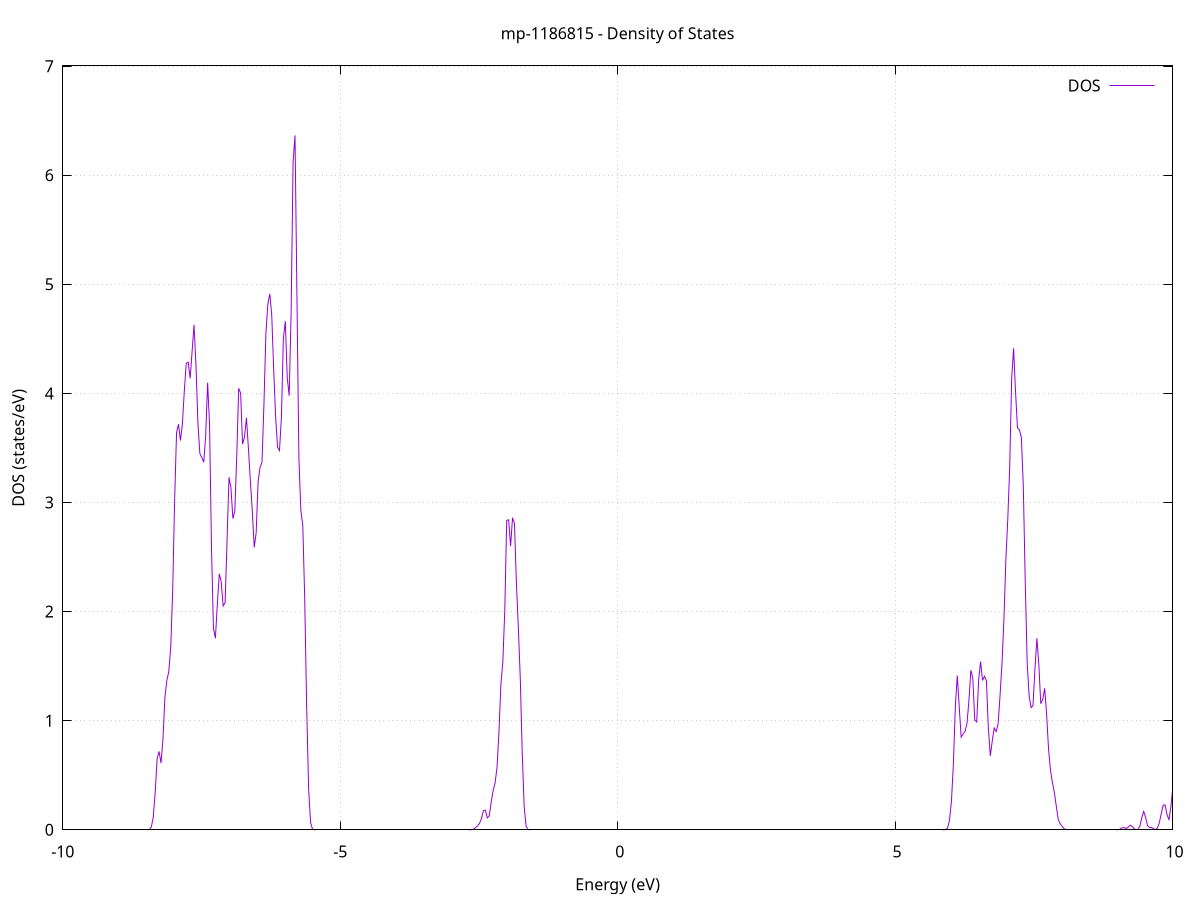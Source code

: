 set title 'mp-1186815 - Density of States'
set xlabel 'Energy (eV)'
set ylabel 'DOS (states/eV)'
set grid
set xrange [-10:10]
set yrange [0:7.003]
set xzeroaxis lt -1
set terminal png size 800,600
set output 'mp-1186815_dos_gnuplot.png'
plot '-' using 1:2 with lines title 'DOS'
-37.001800 0.000000
-36.966800 0.000000
-36.931800 0.000000
-36.896800 0.000000
-36.861800 0.000000
-36.826800 0.000000
-36.791700 0.000000
-36.756700 0.000000
-36.721700 0.000000
-36.686700 0.000000
-36.651700 0.000000
-36.616700 0.000000
-36.581700 0.000000
-36.546700 0.000000
-36.511700 0.000000
-36.476700 0.000000
-36.441700 0.000000
-36.406700 0.000000
-36.371700 0.000000
-36.336700 0.000000
-36.301700 0.000000
-36.266700 0.000000
-36.231700 0.000000
-36.196700 0.000000
-36.161700 0.000000
-36.126700 0.000000
-36.091700 0.000000
-36.056700 0.000000
-36.021700 0.000000
-35.986700 0.000000
-35.951700 0.000000
-35.916700 0.000000
-35.881700 0.000000
-35.846700 0.000000
-35.811700 0.000000
-35.776700 0.000000
-35.741700 0.000000
-35.706700 0.000000
-35.671700 0.000000
-35.636700 0.000000
-35.601700 0.000000
-35.566700 0.000000
-35.531700 0.000000
-35.496700 0.000000
-35.461700 0.000000
-35.426700 0.000000
-35.391700 0.000000
-35.356700 0.000000
-35.321600 0.000000
-35.286600 0.000000
-35.251600 0.000000
-35.216600 0.000000
-35.181600 0.000000
-35.146600 0.000000
-35.111600 0.000000
-35.076600 0.000000
-35.041600 0.000000
-35.006600 0.000000
-34.971600 0.000000
-34.936600 0.000000
-34.901600 0.000000
-34.866600 0.000000
-34.831600 0.000000
-34.796600 0.000000
-34.761600 0.000000
-34.726600 0.000000
-34.691600 0.000000
-34.656600 0.000000
-34.621600 0.000000
-34.586600 0.000000
-34.551600 0.000000
-34.516600 0.000000
-34.481600 0.000000
-34.446600 0.000000
-34.411600 0.000000
-34.376600 0.000000
-34.341600 0.000000
-34.306600 0.000000
-34.271600 0.000000
-34.236600 0.000000
-34.201600 0.000000
-34.166600 0.000000
-34.131600 0.000000
-34.096600 0.000000
-34.061600 0.000000
-34.026600 0.000000
-33.991600 0.000000
-33.956600 0.000000
-33.921600 0.000700
-33.886600 0.015700
-33.851600 0.153700
-33.816500 0.753700
-33.781500 2.105200
-33.746500 3.915900
-33.711500 5.643800
-33.676500 7.143600
-33.641500 8.882200
-33.606500 11.665700
-33.571500 14.910600
-33.536500 15.390000
-33.501500 10.345500
-33.466500 3.916700
-33.431500 0.782700
-33.396500 0.078800
-33.361500 0.003800
-33.326500 0.000100
-33.291500 0.000000
-33.256500 0.000000
-33.221500 0.000000
-33.186500 0.000000
-33.151500 0.000000
-33.116500 0.000000
-33.081500 0.000000
-33.046500 0.000000
-33.011500 0.000000
-32.976500 0.000000
-32.941500 0.000000
-32.906500 0.000000
-32.871500 0.000000
-32.836500 0.000000
-32.801500 0.000000
-32.766500 0.000000
-32.731500 0.000000
-32.696500 0.000000
-32.661500 0.000000
-32.626500 0.000000
-32.591500 0.000000
-32.556500 0.000000
-32.521500 0.000000
-32.486500 0.000000
-32.451500 0.000000
-32.416500 0.000000
-32.381500 0.000000
-32.346400 0.000000
-32.311400 0.000000
-32.276400 0.000000
-32.241400 0.000000
-32.206400 0.000000
-32.171400 0.000000
-32.136400 0.000000
-32.101400 0.000000
-32.066400 0.000000
-32.031400 0.000000
-31.996400 0.000000
-31.961400 0.000000
-31.926400 0.000000
-31.891400 0.000000
-31.856400 0.000000
-31.821400 0.000000
-31.786400 0.000000
-31.751400 0.000000
-31.716400 0.000000
-31.681400 0.000000
-31.646400 0.000000
-31.611400 0.000000
-31.576400 0.000000
-31.541400 0.000000
-31.506400 0.000000
-31.471400 0.000000
-31.436400 0.000000
-31.401400 0.000000
-31.366400 0.000000
-31.331400 0.000000
-31.296400 0.000000
-31.261400 0.000000
-31.226400 0.000000
-31.191400 0.000000
-31.156400 0.000000
-31.121400 0.000000
-31.086400 0.000000
-31.051400 0.000000
-31.016400 0.000000
-30.981400 0.000000
-30.946400 0.000000
-30.911400 0.000000
-30.876300 0.000000
-30.841300 0.000000
-30.806300 0.000000
-30.771300 0.000000
-30.736300 0.000000
-30.701300 0.000000
-30.666300 0.000000
-30.631300 0.000000
-30.596300 0.000000
-30.561300 0.000000
-30.526300 0.000000
-30.491300 0.000000
-30.456300 0.000000
-30.421300 0.000000
-30.386300 0.000000
-30.351300 0.000000
-30.316300 0.000000
-30.281300 0.000000
-30.246300 0.000000
-30.211300 0.000000
-30.176300 0.000000
-30.141300 0.000000
-30.106300 0.000000
-30.071300 0.000000
-30.036300 0.000000
-30.001300 0.000000
-29.966300 0.000000
-29.931300 0.000000
-29.896300 0.000000
-29.861300 0.000000
-29.826300 0.000000
-29.791300 0.000000
-29.756300 0.000000
-29.721300 0.000000
-29.686300 0.000000
-29.651300 0.000000
-29.616300 0.000000
-29.581300 0.000000
-29.546300 0.000000
-29.511300 0.000000
-29.476300 0.000000
-29.441300 0.000000
-29.406200 0.000000
-29.371200 0.000000
-29.336200 0.000000
-29.301200 0.000000
-29.266200 0.000000
-29.231200 0.000000
-29.196200 0.000000
-29.161200 0.000000
-29.126200 0.000000
-29.091200 0.000000
-29.056200 0.000000
-29.021200 0.000000
-28.986200 0.000000
-28.951200 0.000000
-28.916200 0.000000
-28.881200 0.000000
-28.846200 0.000000
-28.811200 0.000000
-28.776200 0.000000
-28.741200 0.000000
-28.706200 0.000000
-28.671200 0.000000
-28.636200 0.000000
-28.601200 0.000000
-28.566200 0.000000
-28.531200 0.000000
-28.496200 0.000000
-28.461200 0.000000
-28.426200 0.000000
-28.391200 0.000000
-28.356200 0.000000
-28.321200 0.000000
-28.286200 0.000000
-28.251200 0.000000
-28.216200 0.000000
-28.181200 0.000000
-28.146200 0.000000
-28.111200 0.000000
-28.076200 0.000000
-28.041200 0.000000
-28.006200 0.000000
-27.971200 0.000000
-27.936200 0.000000
-27.901100 0.000000
-27.866100 0.000000
-27.831100 0.000000
-27.796100 0.000000
-27.761100 0.000000
-27.726100 0.000000
-27.691100 0.000000
-27.656100 0.000000
-27.621100 0.000000
-27.586100 0.000000
-27.551100 0.000000
-27.516100 0.000000
-27.481100 0.000000
-27.446100 0.000000
-27.411100 0.000000
-27.376100 0.000000
-27.341100 0.000000
-27.306100 0.000000
-27.271100 0.000000
-27.236100 0.000000
-27.201100 0.000000
-27.166100 0.000000
-27.131100 0.000000
-27.096100 0.000000
-27.061100 0.000000
-27.026100 0.000000
-26.991100 0.000000
-26.956100 0.000000
-26.921100 0.000000
-26.886100 0.000000
-26.851100 0.000000
-26.816100 0.000000
-26.781100 0.000000
-26.746100 0.000000
-26.711100 0.000000
-26.676100 0.000000
-26.641100 0.000000
-26.606100 0.000000
-26.571100 0.000000
-26.536100 0.000000
-26.501100 0.000000
-26.466100 0.000000
-26.431000 0.000000
-26.396000 0.000000
-26.361000 0.000000
-26.326000 0.000000
-26.291000 0.000000
-26.256000 0.000000
-26.221000 0.000000
-26.186000 0.000000
-26.151000 0.000000
-26.116000 0.000000
-26.081000 0.000000
-26.046000 0.000000
-26.011000 0.000000
-25.976000 0.000000
-25.941000 0.000000
-25.906000 0.000000
-25.871000 0.000000
-25.836000 0.000000
-25.801000 0.000000
-25.766000 0.000000
-25.731000 0.000000
-25.696000 0.000000
-25.661000 0.000000
-25.626000 0.000000
-25.591000 0.000000
-25.556000 0.000000
-25.521000 0.000000
-25.486000 0.000000
-25.451000 0.000000
-25.416000 0.000000
-25.381000 0.000000
-25.346000 0.000000
-25.311000 0.000000
-25.276000 0.000000
-25.241000 0.000000
-25.206000 0.000000
-25.171000 0.000000
-25.136000 0.000000
-25.101000 0.000000
-25.066000 0.000000
-25.031000 0.000000
-24.996000 0.000000
-24.960900 0.000000
-24.925900 0.000000
-24.890900 0.000000
-24.855900 0.000000
-24.820900 0.000000
-24.785900 0.000000
-24.750900 0.000000
-24.715900 0.000000
-24.680900 0.000000
-24.645900 0.000000
-24.610900 0.000000
-24.575900 0.000000
-24.540900 0.000000
-24.505900 0.000000
-24.470900 0.000000
-24.435900 0.000000
-24.400900 0.000000
-24.365900 0.000000
-24.330900 0.000000
-24.295900 0.000000
-24.260900 0.000000
-24.225900 0.000000
-24.190900 0.000000
-24.155900 0.000000
-24.120900 0.000000
-24.085900 0.000000
-24.050900 0.000000
-24.015900 0.000000
-23.980900 0.000000
-23.945900 0.000000
-23.910900 0.000000
-23.875900 0.000000
-23.840900 0.000000
-23.805900 0.000000
-23.770900 0.000000
-23.735900 0.000000
-23.700900 0.000000
-23.665900 0.000000
-23.630900 0.000000
-23.595900 0.000000
-23.560900 0.000000
-23.525900 0.000000
-23.490800 0.000000
-23.455800 0.000000
-23.420800 0.000000
-23.385800 0.000000
-23.350800 0.000000
-23.315800 0.000000
-23.280800 0.000000
-23.245800 0.000000
-23.210800 0.000000
-23.175800 0.000000
-23.140800 0.000000
-23.105800 0.000000
-23.070800 0.000000
-23.035800 0.000000
-23.000800 0.000000
-22.965800 0.000000
-22.930800 0.000000
-22.895800 0.000000
-22.860800 0.000000
-22.825800 0.000000
-22.790800 0.000000
-22.755800 0.000000
-22.720800 0.000000
-22.685800 0.000000
-22.650800 0.000000
-22.615800 0.000000
-22.580800 0.000000
-22.545800 0.000000
-22.510800 0.000000
-22.475800 0.000000
-22.440800 0.000000
-22.405800 0.000000
-22.370800 0.000000
-22.335800 0.000000
-22.300800 0.000000
-22.265800 0.000000
-22.230800 0.000000
-22.195800 0.000000
-22.160800 0.000000
-22.125800 0.000000
-22.090800 0.000000
-22.055800 0.000000
-22.020800 0.000000
-21.985700 0.000000
-21.950700 0.000000
-21.915700 0.000000
-21.880700 0.000000
-21.845700 0.000000
-21.810700 0.000000
-21.775700 0.000000
-21.740700 0.000000
-21.705700 0.000000
-21.670700 0.000000
-21.635700 0.000000
-21.600700 0.000000
-21.565700 0.000000
-21.530700 0.000000
-21.495700 0.000000
-21.460700 0.000000
-21.425700 0.000000
-21.390700 0.000000
-21.355700 0.000000
-21.320700 0.000000
-21.285700 0.000000
-21.250700 0.000000
-21.215700 0.000000
-21.180700 0.000000
-21.145700 0.000000
-21.110700 0.000000
-21.075700 0.000000
-21.040700 0.000000
-21.005700 0.000000
-20.970700 0.000000
-20.935700 0.000000
-20.900700 0.000000
-20.865700 0.000000
-20.830700 0.000000
-20.795700 0.000000
-20.760700 0.000000
-20.725700 0.000000
-20.690700 0.000000
-20.655700 0.000000
-20.620700 0.000000
-20.585700 0.000000
-20.550700 0.000000
-20.515600 0.000000
-20.480600 0.000000
-20.445600 0.000000
-20.410600 0.000000
-20.375600 0.000000
-20.340600 0.000000
-20.305600 0.000000
-20.270600 0.000000
-20.235600 0.000000
-20.200600 0.000000
-20.165600 0.000000
-20.130600 0.000000
-20.095600 0.000000
-20.060600 0.000000
-20.025600 0.000000
-19.990600 0.000000
-19.955600 0.000000
-19.920600 0.000000
-19.885600 0.000000
-19.850600 0.000000
-19.815600 0.000000
-19.780600 0.000000
-19.745600 0.000000
-19.710600 0.000000
-19.675600 0.000000
-19.640600 0.000000
-19.605600 0.000000
-19.570600 0.000000
-19.535600 0.000000
-19.500600 0.000000
-19.465600 0.000000
-19.430600 0.000000
-19.395600 0.000000
-19.360600 0.000000
-19.325600 0.000000
-19.290600 0.000000
-19.255600 0.000000
-19.220600 0.000000
-19.185600 0.000000
-19.150600 0.000000
-19.115600 0.000000
-19.080600 0.000000
-19.045500 0.000000
-19.010500 0.000000
-18.975500 0.000000
-18.940500 0.000000
-18.905500 0.000000
-18.870500 0.000000
-18.835500 0.000000
-18.800500 0.000000
-18.765500 0.000000
-18.730500 0.000000
-18.695500 0.000000
-18.660500 0.000000
-18.625500 0.000000
-18.590500 0.000000
-18.555500 0.000000
-18.520500 0.000000
-18.485500 0.000000
-18.450500 0.000000
-18.415500 0.000000
-18.380500 0.000000
-18.345500 0.000000
-18.310500 0.000000
-18.275500 0.000000
-18.240500 0.000000
-18.205500 0.000000
-18.170500 0.000000
-18.135500 0.000000
-18.100500 0.000000
-18.065500 0.000000
-18.030500 0.000000
-17.995500 0.000000
-17.960500 0.000000
-17.925500 0.000000
-17.890500 0.000000
-17.855500 0.000000
-17.820500 0.000000
-17.785500 0.000000
-17.750500 0.000000
-17.715500 0.000000
-17.680500 0.000000
-17.645500 0.000000
-17.610500 0.000000
-17.575400 0.000000
-17.540400 0.000000
-17.505400 0.000000
-17.470400 0.000000
-17.435400 0.000000
-17.400400 0.000000
-17.365400 0.000000
-17.330400 0.000000
-17.295400 0.000000
-17.260400 0.000000
-17.225400 0.000000
-17.190400 0.000000
-17.155400 0.000000
-17.120400 0.000000
-17.085400 0.000000
-17.050400 0.000000
-17.015400 0.000000
-16.980400 0.000000
-16.945400 0.000000
-16.910400 0.000000
-16.875400 0.000000
-16.840400 0.000000
-16.805400 0.000000
-16.770400 0.000000
-16.735400 0.000000
-16.700400 0.000000
-16.665400 0.000000
-16.630400 0.000000
-16.595400 0.000000
-16.560400 0.000000
-16.525400 0.000000
-16.490400 0.000000
-16.455400 0.000000
-16.420400 0.000000
-16.385400 0.000000
-16.350400 0.000000
-16.315400 0.000000
-16.280400 0.000000
-16.245400 0.000000
-16.210400 0.000000
-16.175400 0.000000
-16.140400 0.000000
-16.105300 0.000000
-16.070300 0.000000
-16.035300 0.000000
-16.000300 0.000000
-15.965300 0.000000
-15.930300 0.000000
-15.895300 0.000000
-15.860300 0.000000
-15.825300 0.000000
-15.790300 0.000000
-15.755300 0.000000
-15.720300 0.000000
-15.685300 0.000000
-15.650300 0.000000
-15.615300 0.000000
-15.580300 0.000000
-15.545300 0.000000
-15.510300 0.000000
-15.475300 0.000000
-15.440300 0.000000
-15.405300 0.000000
-15.370300 0.000000
-15.335300 0.000000
-15.300300 0.000000
-15.265300 0.000000
-15.230300 0.000000
-15.195300 0.000000
-15.160300 0.000000
-15.125300 0.000000
-15.090300 0.000000
-15.055300 0.000000
-15.020300 0.000000
-14.985300 0.000000
-14.950300 0.000000
-14.915300 0.000000
-14.880300 0.000000
-14.845300 0.000000
-14.810300 0.000000
-14.775300 0.000000
-14.740300 0.000000
-14.705300 0.000000
-14.670300 0.000000
-14.635300 0.000000
-14.600200 0.000000
-14.565200 0.000000
-14.530200 0.000000
-14.495200 0.000000
-14.460200 0.000000
-14.425200 0.000000
-14.390200 0.000000
-14.355200 0.000000
-14.320200 0.000000
-14.285200 0.000000
-14.250200 0.000000
-14.215200 0.000000
-14.180200 0.000000
-14.145200 0.000000
-14.110200 0.000000
-14.075200 0.000000
-14.040200 0.000000
-14.005200 0.000000
-13.970200 0.000000
-13.935200 0.000000
-13.900200 0.000000
-13.865200 0.000000
-13.830200 0.000000
-13.795200 0.000000
-13.760200 0.000000
-13.725200 0.000000
-13.690200 0.000000
-13.655200 0.000000
-13.620200 0.000000
-13.585200 0.000000
-13.550200 0.000000
-13.515200 0.000000
-13.480200 0.000000
-13.445200 0.000000
-13.410200 0.000000
-13.375200 0.000000
-13.340200 0.000000
-13.305200 0.000000
-13.270200 0.000000
-13.235200 0.000000
-13.200200 0.000000
-13.165200 0.000000
-13.130100 0.000000
-13.095100 0.000000
-13.060100 0.000000
-13.025100 0.000000
-12.990100 0.000000
-12.955100 0.000000
-12.920100 0.000000
-12.885100 0.000000
-12.850100 0.000000
-12.815100 0.000000
-12.780100 0.000000
-12.745100 0.000000
-12.710100 0.000000
-12.675100 0.000000
-12.640100 0.000000
-12.605100 0.000000
-12.570100 0.000000
-12.535100 0.000000
-12.500100 0.000000
-12.465100 0.000000
-12.430100 0.000000
-12.395100 0.000000
-12.360100 0.000000
-12.325100 0.000000
-12.290100 0.000000
-12.255100 0.000000
-12.220100 0.000000
-12.185100 0.000000
-12.150100 0.000000
-12.115100 0.000000
-12.080100 0.000000
-12.045100 0.000000
-12.010100 0.000000
-11.975100 0.000000
-11.940100 0.000000
-11.905100 0.000000
-11.870100 0.000000
-11.835100 0.000000
-11.800100 0.000000
-11.765100 0.000000
-11.730100 0.000000
-11.695100 0.000000
-11.660000 0.000000
-11.625000 0.000000
-11.590000 0.000000
-11.555000 0.000000
-11.520000 0.000000
-11.485000 0.000000
-11.450000 0.000000
-11.415000 0.000000
-11.380000 0.000000
-11.345000 0.000000
-11.310000 0.000000
-11.275000 0.000000
-11.240000 0.000000
-11.205000 0.000000
-11.170000 0.000000
-11.135000 0.000000
-11.100000 0.000000
-11.065000 0.000000
-11.030000 0.000000
-10.995000 0.000000
-10.960000 0.000000
-10.925000 0.000000
-10.890000 0.000000
-10.855000 0.000000
-10.820000 0.000000
-10.785000 0.000000
-10.750000 0.000000
-10.715000 0.000000
-10.680000 0.000000
-10.645000 0.000000
-10.610000 0.000000
-10.575000 0.000000
-10.540000 0.000000
-10.505000 0.000000
-10.470000 0.000000
-10.435000 0.000000
-10.400000 0.000000
-10.365000 0.000000
-10.330000 0.000000
-10.295000 0.000000
-10.260000 0.000000
-10.225000 0.000000
-10.189900 0.000000
-10.154900 0.000000
-10.119900 0.000000
-10.084900 0.000000
-10.049900 0.000000
-10.014900 0.000000
-9.979900 0.000000
-9.944900 0.000000
-9.909900 0.000000
-9.874900 0.000000
-9.839900 0.000000
-9.804900 0.000000
-9.769900 0.000000
-9.734900 0.000000
-9.699900 0.000000
-9.664900 0.000000
-9.629900 0.000000
-9.594900 0.000000
-9.559900 0.000000
-9.524900 0.000000
-9.489900 0.000000
-9.454900 0.000000
-9.419900 0.000000
-9.384900 0.000000
-9.349900 0.000000
-9.314900 0.000000
-9.279900 0.000000
-9.244900 0.000000
-9.209900 0.000000
-9.174900 0.000000
-9.139900 0.000000
-9.104900 0.000000
-9.069900 0.000000
-9.034900 0.000000
-8.999900 0.000000
-8.964900 0.000000
-8.929900 0.000000
-8.894900 0.000000
-8.859900 0.000000
-8.824900 0.000000
-8.789900 0.000000
-8.754900 0.000000
-8.719900 0.000000
-8.684800 0.000000
-8.649800 0.000000
-8.614800 0.000000
-8.579800 0.000000
-8.544800 0.000000
-8.509800 0.000000
-8.474800 0.000100
-8.439800 0.002800
-8.404800 0.024300
-8.369800 0.113400
-8.334800 0.341300
-8.299800 0.652300
-8.264800 0.718300
-8.229800 0.611200
-8.194800 0.828600
-8.159800 1.213100
-8.124800 1.368800
-8.089800 1.450600
-8.054800 1.669300
-8.019800 2.185000
-7.984800 3.015200
-7.949800 3.642300
-7.914800 3.717900
-7.879800 3.567600
-7.844800 3.716900
-7.809800 4.024600
-7.774800 4.276500
-7.739800 4.286500
-7.704800 4.138400
-7.669800 4.382400
-7.634800 4.628900
-7.599800 4.261100
-7.564800 3.731300
-7.529800 3.449100
-7.494800 3.412900
-7.459800 3.369400
-7.424800 3.610200
-7.389800 4.098700
-7.354800 3.713700
-7.319800 2.579900
-7.284800 1.846200
-7.249800 1.756300
-7.214700 2.067000
-7.179700 2.346200
-7.144700 2.273800
-7.109700 2.051900
-7.074700 2.081800
-7.039700 2.648800
-7.004700 3.231400
-6.969700 3.138700
-6.934700 2.853200
-6.899700 2.921200
-6.864700 3.426000
-6.829700 4.047400
-6.794700 4.002200
-6.759700 3.534900
-6.724700 3.602500
-6.689700 3.776900
-6.654700 3.498600
-6.619700 3.200400
-6.584700 2.925400
-6.549700 2.588800
-6.514700 2.722800
-6.479700 3.193500
-6.444700 3.322300
-6.409700 3.370800
-6.374700 3.899800
-6.339700 4.544500
-6.304700 4.817900
-6.269700 4.913300
-6.234700 4.724000
-6.199700 4.229400
-6.164700 3.790500
-6.129700 3.508700
-6.094700 3.476300
-6.059700 3.782800
-6.024700 4.503100
-5.989700 4.663100
-5.954700 4.142400
-5.919700 3.979200
-5.884700 4.740500
-5.849700 6.116100
-5.814700 6.366200
-5.779700 4.879600
-5.744600 3.405700
-5.709600 2.928400
-5.674600 2.791800
-5.639600 2.112500
-5.604600 1.124400
-5.569600 0.380400
-5.534600 0.067700
-5.499600 0.005500
-5.464600 0.000200
-5.429600 0.000000
-5.394600 0.000000
-5.359600 0.000000
-5.324600 0.000000
-5.289600 0.000000
-5.254600 0.000000
-5.219600 0.000000
-5.184600 0.000000
-5.149600 0.000000
-5.114600 0.000000
-5.079600 0.000000
-5.044600 0.000000
-5.009600 0.000000
-4.974600 0.000000
-4.939600 0.000000
-4.904600 0.000000
-4.869600 0.000000
-4.834600 0.000000
-4.799600 0.000000
-4.764600 0.000000
-4.729600 0.000000
-4.694600 0.000000
-4.659600 0.000000
-4.624600 0.000000
-4.589600 0.000000
-4.554600 0.000000
-4.519600 0.000000
-4.484600 0.000000
-4.449600 0.000000
-4.414600 0.000000
-4.379600 0.000000
-4.344600 0.000000
-4.309600 0.000000
-4.274500 0.000000
-4.239500 0.000000
-4.204500 0.000000
-4.169500 0.000000
-4.134500 0.000000
-4.099500 0.000000
-4.064500 0.000000
-4.029500 0.000000
-3.994500 0.000000
-3.959500 0.000000
-3.924500 0.000000
-3.889500 0.000000
-3.854500 0.000000
-3.819500 0.000000
-3.784500 0.000000
-3.749500 0.000000
-3.714500 0.000000
-3.679500 0.000000
-3.644500 0.000000
-3.609500 0.000000
-3.574500 0.000000
-3.539500 0.000000
-3.504500 0.000000
-3.469500 0.000000
-3.434500 0.000000
-3.399500 0.000000
-3.364500 0.000000
-3.329500 0.000000
-3.294500 0.000000
-3.259500 0.000000
-3.224500 0.000000
-3.189500 0.000000
-3.154500 0.000000
-3.119500 0.000000
-3.084500 0.000000
-3.049500 0.000000
-3.014500 0.000000
-2.979500 0.000000
-2.944500 0.000000
-2.909500 0.000000
-2.874500 0.000000
-2.839500 0.000000
-2.804500 0.000000
-2.769400 0.000000
-2.734400 0.000000
-2.699400 0.000000
-2.664400 0.000100
-2.629400 0.000900
-2.594400 0.006600
-2.559400 0.020400
-2.524400 0.036100
-2.489400 0.058400
-2.454400 0.104800
-2.419400 0.175000
-2.384400 0.179300
-2.349400 0.109100
-2.314400 0.126300
-2.279400 0.253800
-2.244400 0.356700
-2.209400 0.428800
-2.174400 0.567700
-2.139400 0.889900
-2.104400 1.329800
-2.069400 1.537600
-2.034400 2.005000
-1.999400 2.835600
-1.964400 2.841900
-1.929400 2.600800
-1.894400 2.860100
-1.859400 2.807600
-1.824400 2.260700
-1.789400 1.847800
-1.754400 1.380800
-1.719400 0.703500
-1.684400 0.209900
-1.649400 0.032100
-1.614400 0.002200
-1.579400 0.000100
-1.544400 0.000000
-1.509400 0.000000
-1.474400 0.000000
-1.439400 0.000000
-1.404400 0.000000
-1.369400 0.000000
-1.334400 0.000000
-1.299300 0.000000
-1.264300 0.000000
-1.229300 0.000000
-1.194300 0.000000
-1.159300 0.000000
-1.124300 0.000000
-1.089300 0.000000
-1.054300 0.000000
-1.019300 0.000000
-0.984300 0.000000
-0.949300 0.000000
-0.914300 0.000000
-0.879300 0.000000
-0.844300 0.000000
-0.809300 0.000000
-0.774300 0.000000
-0.739300 0.000000
-0.704300 0.000000
-0.669300 0.000000
-0.634300 0.000000
-0.599300 0.000000
-0.564300 0.000000
-0.529300 0.000000
-0.494300 0.000000
-0.459300 0.000000
-0.424300 0.000000
-0.389300 0.000000
-0.354300 0.000000
-0.319300 0.000000
-0.284300 0.000000
-0.249300 0.000000
-0.214300 0.000000
-0.179300 0.000000
-0.144300 0.000000
-0.109300 0.000000
-0.074300 0.000000
-0.039300 0.000000
-0.004300 0.000000
0.030700 0.000000
0.065700 0.000000
0.100700 0.000000
0.135700 0.000000
0.170800 0.000000
0.205800 0.000000
0.240800 0.000000
0.275800 0.000000
0.310800 0.000000
0.345800 0.000000
0.380800 0.000000
0.415800 0.000000
0.450800 0.000000
0.485800 0.000000
0.520800 0.000000
0.555800 0.000000
0.590800 0.000000
0.625800 0.000000
0.660800 0.000000
0.695800 0.000000
0.730800 0.000000
0.765800 0.000000
0.800800 0.000000
0.835800 0.000000
0.870800 0.000000
0.905800 0.000000
0.940800 0.000000
0.975800 0.000000
1.010800 0.000000
1.045800 0.000000
1.080800 0.000000
1.115800 0.000000
1.150800 0.000000
1.185800 0.000000
1.220800 0.000000
1.255800 0.000000
1.290800 0.000000
1.325800 0.000000
1.360800 0.000000
1.395800 0.000000
1.430800 0.000000
1.465800 0.000000
1.500800 0.000000
1.535800 0.000000
1.570800 0.000000
1.605800 0.000000
1.640900 0.000000
1.675900 0.000000
1.710900 0.000000
1.745900 0.000000
1.780900 0.000000
1.815900 0.000000
1.850900 0.000000
1.885900 0.000000
1.920900 0.000000
1.955900 0.000000
1.990900 0.000000
2.025900 0.000000
2.060900 0.000000
2.095900 0.000000
2.130900 0.000000
2.165900 0.000000
2.200900 0.000000
2.235900 0.000000
2.270900 0.000000
2.305900 0.000000
2.340900 0.000000
2.375900 0.000000
2.410900 0.000000
2.445900 0.000000
2.480900 0.000000
2.515900 0.000000
2.550900 0.000000
2.585900 0.000000
2.620900 0.000000
2.655900 0.000000
2.690900 0.000000
2.725900 0.000000
2.760900 0.000000
2.795900 0.000000
2.830900 0.000000
2.865900 0.000000
2.900900 0.000000
2.935900 0.000000
2.970900 0.000000
3.005900 0.000000
3.040900 0.000000
3.075900 0.000000
3.111000 0.000000
3.146000 0.000000
3.181000 0.000000
3.216000 0.000000
3.251000 0.000000
3.286000 0.000000
3.321000 0.000000
3.356000 0.000000
3.391000 0.000000
3.426000 0.000000
3.461000 0.000000
3.496000 0.000000
3.531000 0.000000
3.566000 0.000000
3.601000 0.000000
3.636000 0.000000
3.671000 0.000000
3.706000 0.000000
3.741000 0.000000
3.776000 0.000000
3.811000 0.000000
3.846000 0.000000
3.881000 0.000000
3.916000 0.000000
3.951000 0.000000
3.986000 0.000000
4.021000 0.000000
4.056000 0.000000
4.091000 0.000000
4.126000 0.000000
4.161000 0.000000
4.196000 0.000000
4.231000 0.000000
4.266000 0.000000
4.301000 0.000000
4.336000 0.000000
4.371000 0.000000
4.406000 0.000000
4.441000 0.000000
4.476000 0.000000
4.511000 0.000000
4.546000 0.000000
4.581000 0.000000
4.616100 0.000000
4.651100 0.000000
4.686100 0.000000
4.721100 0.000000
4.756100 0.000000
4.791100 0.000000
4.826100 0.000000
4.861100 0.000000
4.896100 0.000000
4.931100 0.000000
4.966100 0.000000
5.001100 0.000000
5.036100 0.000000
5.071100 0.000000
5.106100 0.000000
5.141100 0.000000
5.176100 0.000000
5.211100 0.000000
5.246100 0.000000
5.281100 0.000000
5.316100 0.000000
5.351100 0.000000
5.386100 0.000000
5.421100 0.000000
5.456100 0.000000
5.491100 0.000000
5.526100 0.000000
5.561100 0.000000
5.596100 0.000000
5.631100 0.000000
5.666100 0.000000
5.701100 0.000000
5.736100 0.000000
5.771100 0.000000
5.806100 0.000000
5.841100 0.000000
5.876100 0.000100
5.911100 0.001600
5.946100 0.017100
5.981100 0.088200
6.016100 0.263100
6.051100 0.603300
6.086200 1.128100
6.121200 1.414500
6.156200 1.127900
6.191200 0.848800
6.226200 0.878800
6.261200 0.902700
6.296200 0.974700
6.331200 1.185300
6.366200 1.462600
6.401200 1.386400
6.436200 1.006300
6.471200 0.988000
6.506200 1.371600
6.541200 1.542600
6.576200 1.368900
6.611200 1.407800
6.646200 1.366100
6.681200 0.932000
6.716200 0.677700
6.751200 0.812400
6.786200 0.932700
6.821200 0.900200
6.856200 0.967900
6.891200 1.223800
6.926200 1.516400
6.961200 1.917100
6.996200 2.469900
7.031200 2.845900
7.066200 3.323800
7.101200 4.133600
7.136200 4.413400
7.171200 4.015600
7.206200 3.683200
7.241200 3.666400
7.276200 3.595500
7.311200 3.150200
7.346200 2.271500
7.381200 1.527500
7.416200 1.226800
7.451200 1.120600
7.486200 1.140100
7.521200 1.476400
7.556300 1.755700
7.591300 1.510800
7.626300 1.155700
7.661300 1.195100
7.696300 1.297000
7.731300 1.058200
7.766300 0.738300
7.801300 0.545700
7.836300 0.432800
7.871300 0.340700
7.906300 0.213800
7.941300 0.093900
7.976300 0.053500
8.011300 0.031800
8.046300 0.009100
8.081300 0.001100
8.116300 0.000000
8.151300 0.000000
8.186300 0.000000
8.221300 0.000000
8.256300 0.000000
8.291300 0.000000
8.326300 0.000000
8.361300 0.000000
8.396300 0.000000
8.431300 0.000000
8.466300 0.000000
8.501300 0.000000
8.536300 0.000000
8.571300 0.000000
8.606300 0.000000
8.641300 0.000000
8.676300 0.000000
8.711300 0.000000
8.746300 0.000000
8.781300 0.000000
8.816300 0.000000
8.851300 0.000000
8.886300 0.000000
8.921300 0.000000
8.956300 0.000000
8.991300 0.000100
9.026400 0.001400
9.061400 0.008300
9.096400 0.019800
9.131400 0.019400
9.166400 0.012200
9.201400 0.023900
9.236400 0.042700
9.271400 0.032400
9.306400 0.010000
9.341400 0.001400
9.376400 0.003700
9.411400 0.030700
9.446400 0.110100
9.481400 0.168200
9.516400 0.110900
9.551400 0.037100
9.586400 0.021600
9.621400 0.020600
9.656400 0.009400
9.691400 0.003100
9.726400 0.014000
9.761400 0.062100
9.796400 0.145400
9.831400 0.225500
9.866400 0.227800
9.901400 0.136400
9.936400 0.094000
9.971400 0.213200
10.006400 0.385400
10.041400 0.368600
10.076400 0.229700
10.111400 0.182700
10.146400 0.233500
10.181400 0.288200
10.216400 0.326300
10.251400 0.455300
10.286400 0.639100
10.321400 0.693800
10.356400 0.607100
10.391400 0.591400
10.426400 0.811000
10.461400 1.092800
10.496400 1.136900
10.531500 1.183900
10.566500 1.452000
10.601500 1.638900
10.636500 1.616100
10.671500 1.391800
10.706500 1.107800
10.741500 1.216400
10.776500 1.710700
10.811500 2.010200
10.846500 1.691600
10.881500 1.349100
10.916500 1.664300
10.951500 2.252400
10.986500 2.805700
11.021500 3.079700
11.056500 2.802900
11.091500 2.810600
11.126500 3.265900
11.161500 3.345500
11.196500 3.364900
11.231500 3.595300
11.266500 3.636000
11.301500 3.716800
11.336500 3.735100
11.371500 3.282500
11.406500 2.865300
11.441500 2.891100
11.476500 3.146100
11.511500 3.786200
11.546500 4.628200
11.581500 5.132100
11.616500 5.425000
11.651500 6.411100
11.686500 7.780600
11.721500 8.071300
11.756500 7.553700
11.791500 7.619600
11.826500 7.807100
11.861500 7.386700
11.896500 7.081500
11.931500 6.944100
11.966500 6.588000
12.001600 6.470500
12.036600 6.892800
12.071600 7.443600
12.106600 7.590600
12.141600 7.552700
12.176600 7.770600
12.211600 8.610900
12.246600 10.648400
12.281600 12.832500
12.316600 14.259400
12.351600 14.261000
12.386600 12.322400
12.421600 9.666600
12.456600 8.839600
12.491600 11.645000
12.526600 15.377000
12.561600 16.904600
12.596600 15.565100
12.631600 12.232100
12.666600 10.359700
12.701600 11.295400
12.736600 12.982500
12.771600 13.171000
12.806600 11.976000
12.841600 11.514000
12.876600 12.002300
12.911600 11.597600
12.946600 10.784400
12.981600 11.232000
13.016600 12.814900
13.051600 15.247000
13.086600 17.798800
13.121600 19.850400
13.156600 20.842500
13.191600 19.647500
13.226600 15.811100
13.261600 11.211200
13.296600 8.342000
13.331600 7.152700
13.366600 6.090700
13.401600 5.189400
13.436600 4.438700
13.471700 4.033500
13.506700 4.189100
13.541700 3.919800
13.576700 3.093900
13.611700 2.691300
13.646700 3.109100
13.681700 3.617000
13.716700 3.658200
13.751700 3.443400
13.786700 3.180500
13.821700 2.930400
13.856700 2.778100
13.891700 2.778400
13.926700 2.373100
13.961700 1.802100
13.996700 2.032900
14.031700 2.990600
14.066700 3.293600
14.101700 2.623900
14.136700 2.305200
14.171700 2.520100
14.206700 2.655100
14.241700 2.656700
14.276700 2.728000
14.311700 2.877100
14.346700 3.190300
14.381700 3.628300
14.416700 3.748400
14.451700 3.367300
14.486700 3.139100
14.521700 3.387700
14.556700 3.564200
14.591700 3.518400
14.626700 3.190300
14.661700 2.512900
14.696700 1.997200
14.731700 2.172800
14.766700 2.427100
14.801700 2.428300
14.836700 2.426200
14.871700 2.161400
14.906700 1.750200
14.941800 1.454900
14.976800 1.327700
15.011800 1.475600
15.046800 1.692500
15.081800 1.692200
15.116800 1.364700
15.151800 1.035100
15.186800 1.114400
15.221800 1.336000
15.256800 1.407600
15.291800 1.257600
15.326800 0.923200
15.361800 0.849800
15.396800 1.058800
15.431800 1.477700
15.466800 2.029500
15.501800 2.261400
15.536800 2.204000
15.571800 1.963500
15.606800 1.652300
15.641800 1.686600
15.676800 1.970500
15.711800 2.219200
15.746800 2.399400
15.781800 2.068300
15.816800 1.808100
15.851800 2.090600
15.886800 2.613200
15.921800 2.824100
15.956800 2.232500
15.991800 1.668100
16.026800 1.640200
16.061800 1.785500
16.096800 1.957700
16.131800 2.050900
16.166800 1.882900
16.201800 1.735600
16.236800 1.686700
16.271800 1.547200
16.306800 1.406600
16.341800 1.492900
16.376800 1.843600
16.411800 2.364200
16.446900 2.652700
16.481900 2.333500
16.516900 1.876000
16.551900 1.791900
16.586900 1.738100
16.621900 1.754600
16.656900 2.187000
16.691900 2.326700
16.726900 1.824400
16.761900 1.420600
16.796900 1.518200
16.831900 2.078900
16.866900 2.618700
16.901900 2.635600
16.936900 2.253600
16.971900 1.949200
17.006900 1.877200
17.041900 1.706200
17.076900 1.459300
17.111900 1.363000
17.146900 1.239900
17.181900 1.178800
17.216900 1.359300
17.251900 1.513900
17.286900 1.544400
17.321900 1.592500
17.356900 1.652900
17.391900 1.695900
17.426900 1.938600
17.461900 2.439000
17.496900 2.598900
17.531900 2.048900
17.566900 1.486500
17.601900 1.313200
17.636900 1.417900
17.671900 1.505300
17.706900 1.708700
17.741900 1.988100
17.776900 1.849300
17.811900 1.715800
17.846900 1.969100
17.881900 2.095700
17.917000 1.986400
17.952000 2.048300
17.987000 2.308700
18.022000 2.319500
18.057000 2.285200
18.092000 2.563200
18.127000 2.626500
18.162000 2.322400
18.197000 1.920200
18.232000 1.623000
18.267000 1.539600
18.302000 1.501900
18.337000 1.501100
18.372000 1.663600
18.407000 2.354000
18.442000 3.394700
18.477000 3.618400
18.512000 2.990000
18.547000 2.273100
18.582000 1.715400
18.617000 1.408800
18.652000 1.352400
18.687000 1.522600
18.722000 1.965800
18.757000 2.167000
18.792000 1.929400
18.827000 1.929300
18.862000 1.945900
18.897000 1.642700
18.932000 1.490900
18.967000 1.674500
19.002000 2.097200
19.037000 2.484500
19.072000 2.373200
19.107000 2.030800
19.142000 1.951600
19.177000 1.814700
19.212000 1.576800
19.247000 1.839700
19.282000 2.083200
19.317000 1.674500
19.352000 1.043300
19.387100 0.790300
19.422100 1.037100
19.457100 1.457800
19.492100 1.736700
19.527100 1.575200
19.562100 1.195400
19.597100 1.055600
19.632100 0.956200
19.667100 0.910800
19.702100 1.156900
19.737100 1.286300
19.772100 1.119600
19.807100 1.052300
19.842100 1.034700
19.877100 0.910800
19.912100 0.804700
19.947100 0.839800
19.982100 0.834900
20.017100 0.795300
20.052100 1.018900
20.087100 1.214200
20.122100 0.928200
20.157100 0.465100
20.192100 0.264500
20.227100 0.518900
20.262100 0.950700
20.297100 1.077800
20.332100 0.960600
20.367100 0.965800
20.402100 1.127100
20.437100 1.306500
20.472100 1.316200
20.507100 1.231600
20.542100 1.037800
20.577100 0.722000
20.612100 0.536600
20.647100 0.691400
20.682100 1.164300
20.717100 1.602000
20.752100 1.674100
20.787100 1.347100
20.822100 0.925900
20.857200 0.814300
20.892200 0.906500
20.927200 1.018700
20.962200 1.115900
20.997200 1.265600
21.032200 1.540200
21.067200 1.595300
21.102200 1.415400
21.137200 1.305700
21.172200 1.226600
21.207200 1.122400
21.242200 1.048100
21.277200 1.234200
21.312200 1.646900
21.347200 1.751200
21.382200 1.377200
21.417200 0.899700
21.452200 0.718500
21.487200 0.816800
21.522200 0.919500
21.557200 0.965500
21.592200 0.901100
21.627200 0.891000
21.662200 1.029600
21.697200 0.976000
21.732200 0.796100
21.767200 1.020500
21.802200 1.432300
21.837200 1.623100
21.872200 1.480800
21.907200 1.349500
21.942200 1.794400
21.977200 2.403600
22.012200 2.375400
22.047200 1.763300
22.082200 1.347600
22.117200 1.398300
22.152200 1.453600
22.187200 1.491600
22.222200 1.285300
22.257200 0.775100
22.292200 0.501300
22.327300 0.577300
22.362300 0.770700
22.397300 0.896800
22.432300 0.908800
22.467300 0.840100
22.502300 0.942600
22.537300 1.255000
22.572300 1.320300
22.607300 1.153400
22.642300 1.280400
22.677300 1.491500
22.712300 1.337800
22.747300 1.051200
22.782300 0.894500
22.817300 0.815900
22.852300 1.053700
22.887300 1.386400
22.922300 1.421600
22.957300 1.187800
22.992300 0.751000
23.027300 0.456000
23.062300 0.474900
23.097300 0.748200
23.132300 1.087700
23.167300 1.267800
23.202300 1.225800
23.237300 0.987200
23.272300 0.763900
23.307300 0.551800
23.342300 0.344800
23.377300 0.300200
23.412300 0.294600
23.447300 0.358500
23.482300 0.737600
23.517300 1.185400
23.552300 1.413400
23.587300 1.430800
23.622300 1.267200
23.657300 1.326600
23.692300 1.564100
23.727300 1.471100
23.762300 1.062500
23.797300 0.982900
23.832400 1.537800
23.867400 2.046300
23.902400 1.821100
23.937400 1.282000
23.972400 1.075100
24.007400 1.313600
24.042400 1.644300
24.077400 1.476100
24.112400 1.219900
24.147400 1.365100
24.182400 1.508400
24.217400 1.581500
24.252400 1.657300
24.287400 1.594100
24.322400 1.299700
24.357400 0.993200
24.392400 1.034000
24.427400 1.351800
24.462400 1.710500
24.497400 2.085900
24.532400 2.185600
24.567400 1.835500
24.602400 1.466000
24.637400 1.445500
24.672400 1.488600
24.707400 1.601200
24.742400 1.844100
24.777400 1.988200
24.812400 1.959300
24.847400 1.964700
24.882400 2.076000
24.917400 2.234900
24.952400 2.306300
24.987400 2.171500
25.022400 2.032800
25.057400 2.129900
25.092400 2.292400
25.127400 2.489100
25.162400 2.640400
25.197400 2.458200
25.232400 2.129100
25.267400 2.079400
25.302500 2.114100
25.337500 2.139600
25.372500 2.067700
25.407500 1.870200
25.442500 1.987900
25.477500 2.295700
25.512500 2.479900
25.547500 2.461300
25.582500 2.182800
25.617500 1.718900
25.652500 1.483700
25.687500 1.686700
25.722500 1.926000
25.757500 2.014700
25.792500 1.998300
25.827500 1.825800
25.862500 1.699500
25.897500 1.697000
25.932500 1.563000
25.967500 1.424000
26.002500 1.488800
26.037500 1.636100
26.072500 1.575000
26.107500 1.379300
26.142500 1.402800
26.177500 1.571500
26.212500 1.842200
26.247500 1.985400
26.282500 1.858500
26.317500 1.587600
26.352500 1.456200
26.387500 1.795800
26.422500 2.108500
26.457500 1.916800
26.492500 1.667900
26.527500 1.608600
26.562500 1.692000
26.597500 1.871600
26.632500 1.842400
26.667500 1.568900
26.702500 1.381900
26.737500 1.428100
26.772600 1.552300
26.807600 1.537000
26.842600 1.391700
26.877600 1.278100
26.912600 1.457400
26.947600 1.571300
26.982600 1.481000
27.017600 1.475900
27.052600 1.523800
27.087600 1.558200
27.122600 1.529000
27.157600 1.492400
27.192600 1.304600
27.227600 1.053700
27.262600 1.202900
27.297600 1.720200
27.332600 2.237200
27.367600 2.304000
27.402600 2.078700
27.437600 1.928200
27.472600 1.677200
27.507600 1.290100
27.542600 1.048400
27.577600 1.141200
27.612600 1.699400
27.647600 2.159100
27.682600 1.974100
27.717600 1.654200
27.752600 1.444500
27.787600 1.251500
27.822600 1.022100
27.857600 0.929300
27.892600 1.010600
27.927600 1.044700
27.962600 1.007300
27.997600 0.928200
28.032600 0.968500
28.067600 1.373100
28.102600 1.746100
28.137600 1.557200
28.172600 0.994800
28.207600 0.561000
28.242700 0.540300
28.277700 0.594400
28.312700 0.450400
28.347700 0.288400
28.382700 0.157800
28.417700 0.065300
28.452700 0.041700
28.487700 0.069300
28.522700 0.130600
28.557700 0.195900
28.592700 0.205100
28.627700 0.189900
28.662700 0.159300
28.697700 0.124200
28.732700 0.098400
28.767700 0.058100
28.802700 0.065500
28.837700 0.144000
28.872700 0.247300
28.907700 0.270100
28.942700 0.146900
28.977700 0.035200
29.012700 0.003500
29.047700 0.000100
29.082700 0.000000
29.117700 0.000000
29.152700 0.000000
29.187700 0.000000
29.222700 0.000000
29.257700 0.000000
29.292700 0.000000
29.327700 0.000000
29.362700 0.000000
29.397700 0.000000
29.432700 0.000000
29.467700 0.000000
29.502700 0.000000
29.537700 0.000000
29.572700 0.000000
29.607700 0.000000
29.642700 0.000000
29.677700 0.000000
29.712700 0.000000
29.747800 0.000000
29.782800 0.000000
29.817800 0.000000
29.852800 0.000000
29.887800 0.000000
29.922800 0.000000
29.957800 0.000000
29.992800 0.000000
30.027800 0.000000
30.062800 0.000000
30.097800 0.000000
30.132800 0.000000
30.167800 0.000000
30.202800 0.000000
30.237800 0.000000
30.272800 0.000000
30.307800 0.000000
30.342800 0.000000
30.377800 0.000000
30.412800 0.000000
30.447800 0.000000
30.482800 0.000000
30.517800 0.000000
30.552800 0.000000
30.587800 0.000000
30.622800 0.000000
30.657800 0.000000
30.692800 0.000000
30.727800 0.000000
30.762800 0.000000
30.797800 0.000000
30.832800 0.000000
30.867800 0.000000
30.902800 0.000000
30.937800 0.000000
30.972800 0.000000
31.007800 0.000000
31.042800 0.000000
31.077800 0.000000
31.112800 0.000000
31.147800 0.000000
31.182800 0.000000
31.217900 0.000000
31.252900 0.000000
31.287900 0.000000
31.322900 0.000000
31.357900 0.000000
31.392900 0.000000
31.427900 0.000000
31.462900 0.000000
31.497900 0.000000
31.532900 0.000000
31.567900 0.000000
31.602900 0.000000
31.637900 0.000000
31.672900 0.000000
31.707900 0.000000
31.742900 0.000000
31.777900 0.000000
31.812900 0.000000
31.847900 0.000000
31.882900 0.000000
31.917900 0.000000
31.952900 0.000000
31.987900 0.000000
32.022900 0.000000
32.057900 0.000000
32.092900 0.000000
32.127900 0.000000
32.162900 0.000000
32.197900 0.000000
32.232900 0.000000
32.267900 0.000000
32.302900 0.000000
32.337900 0.000000
32.372900 0.000000
32.407900 0.000000
32.442900 0.000000
32.477900 0.000000
32.512900 0.000000
32.547900 0.000000
32.582900 0.000000
32.617900 0.000000
32.652900 0.000000
32.688000 0.000000
32.723000 0.000000
32.758000 0.000000
32.793000 0.000000
32.828000 0.000000
32.863000 0.000000
32.898000 0.000000
32.933000 0.000000
32.968000 0.000000
33.003000 0.000000
e
